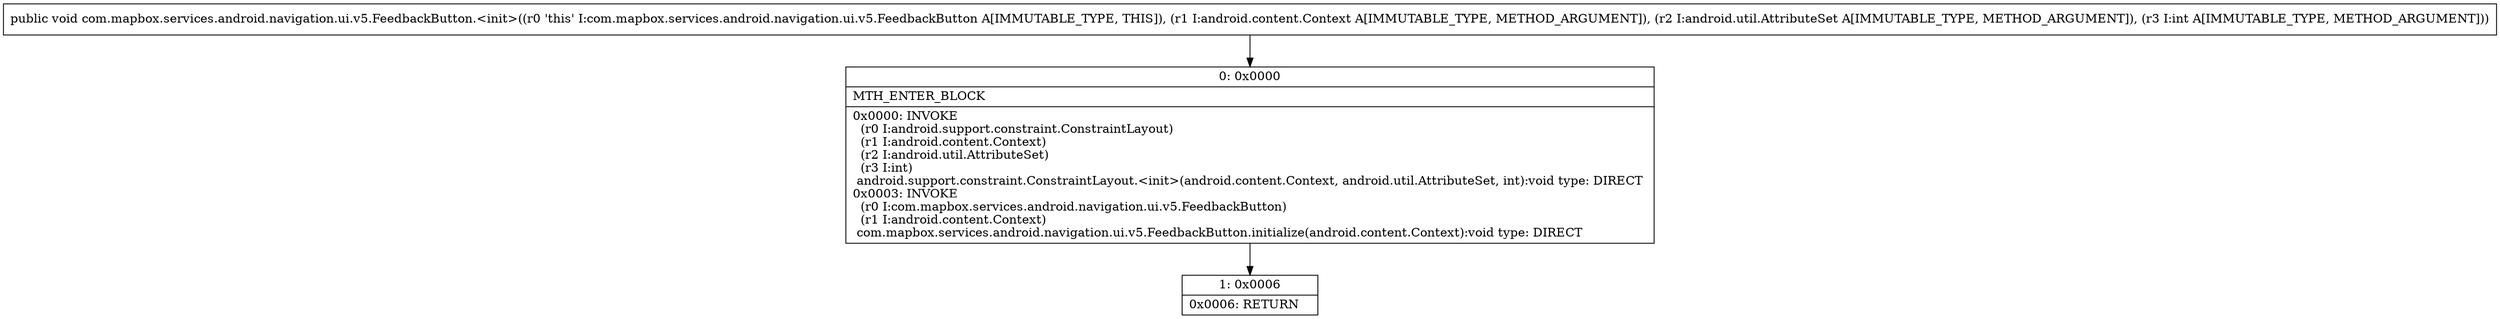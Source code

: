digraph "CFG forcom.mapbox.services.android.navigation.ui.v5.FeedbackButton.\<init\>(Landroid\/content\/Context;Landroid\/util\/AttributeSet;I)V" {
Node_0 [shape=record,label="{0\:\ 0x0000|MTH_ENTER_BLOCK\l|0x0000: INVOKE  \l  (r0 I:android.support.constraint.ConstraintLayout)\l  (r1 I:android.content.Context)\l  (r2 I:android.util.AttributeSet)\l  (r3 I:int)\l android.support.constraint.ConstraintLayout.\<init\>(android.content.Context, android.util.AttributeSet, int):void type: DIRECT \l0x0003: INVOKE  \l  (r0 I:com.mapbox.services.android.navigation.ui.v5.FeedbackButton)\l  (r1 I:android.content.Context)\l com.mapbox.services.android.navigation.ui.v5.FeedbackButton.initialize(android.content.Context):void type: DIRECT \l}"];
Node_1 [shape=record,label="{1\:\ 0x0006|0x0006: RETURN   \l}"];
MethodNode[shape=record,label="{public void com.mapbox.services.android.navigation.ui.v5.FeedbackButton.\<init\>((r0 'this' I:com.mapbox.services.android.navigation.ui.v5.FeedbackButton A[IMMUTABLE_TYPE, THIS]), (r1 I:android.content.Context A[IMMUTABLE_TYPE, METHOD_ARGUMENT]), (r2 I:android.util.AttributeSet A[IMMUTABLE_TYPE, METHOD_ARGUMENT]), (r3 I:int A[IMMUTABLE_TYPE, METHOD_ARGUMENT])) }"];
MethodNode -> Node_0;
Node_0 -> Node_1;
}

